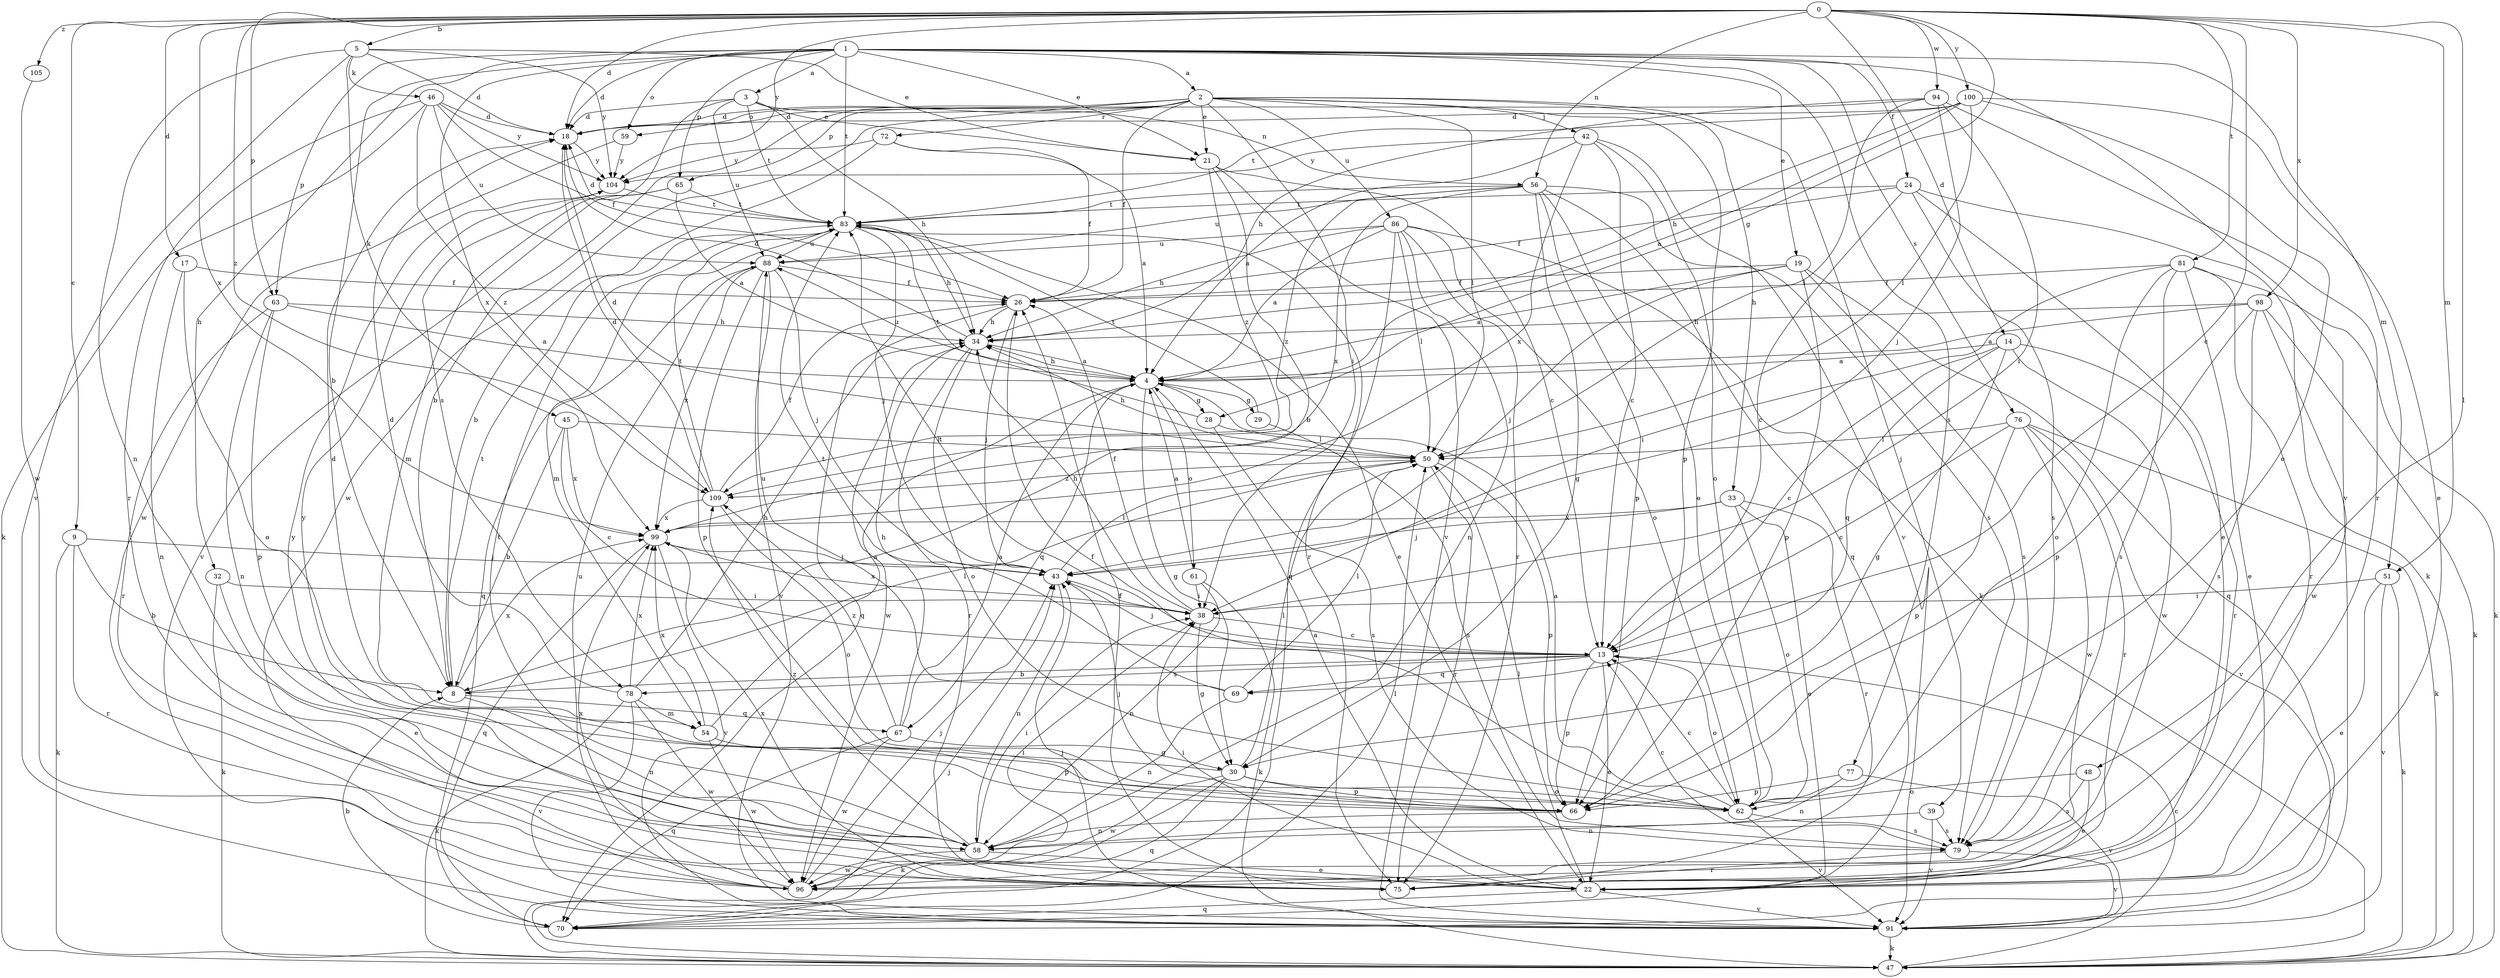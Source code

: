 strict digraph  {
0;
1;
2;
3;
4;
5;
8;
9;
13;
14;
17;
18;
19;
21;
22;
24;
26;
28;
29;
30;
32;
33;
34;
38;
39;
42;
43;
45;
46;
47;
48;
50;
51;
54;
56;
58;
59;
61;
62;
63;
65;
66;
67;
69;
70;
72;
75;
76;
77;
78;
79;
81;
83;
86;
88;
91;
94;
96;
98;
99;
100;
104;
105;
109;
0 -> 5  [label=b];
0 -> 9  [label=c];
0 -> 13  [label=c];
0 -> 14  [label=d];
0 -> 17  [label=d];
0 -> 18  [label=d];
0 -> 28  [label=g];
0 -> 48  [label=l];
0 -> 51  [label=m];
0 -> 56  [label=n];
0 -> 63  [label=p];
0 -> 81  [label=t];
0 -> 94  [label=w];
0 -> 98  [label=x];
0 -> 99  [label=x];
0 -> 100  [label=y];
0 -> 104  [label=y];
0 -> 105  [label=z];
0 -> 109  [label=z];
1 -> 2  [label=a];
1 -> 3  [label=a];
1 -> 8  [label=b];
1 -> 18  [label=d];
1 -> 19  [label=e];
1 -> 21  [label=e];
1 -> 24  [label=f];
1 -> 32  [label=h];
1 -> 51  [label=m];
1 -> 59  [label=o];
1 -> 63  [label=p];
1 -> 65  [label=p];
1 -> 76  [label=s];
1 -> 77  [label=s];
1 -> 83  [label=t];
1 -> 91  [label=v];
1 -> 99  [label=x];
2 -> 8  [label=b];
2 -> 18  [label=d];
2 -> 21  [label=e];
2 -> 26  [label=f];
2 -> 33  [label=h];
2 -> 38  [label=i];
2 -> 39  [label=j];
2 -> 42  [label=j];
2 -> 50  [label=l];
2 -> 59  [label=o];
2 -> 65  [label=p];
2 -> 66  [label=p];
2 -> 72  [label=r];
2 -> 86  [label=u];
2 -> 96  [label=w];
3 -> 18  [label=d];
3 -> 21  [label=e];
3 -> 34  [label=h];
3 -> 56  [label=n];
3 -> 78  [label=s];
3 -> 83  [label=t];
3 -> 88  [label=u];
4 -> 28  [label=g];
4 -> 29  [label=g];
4 -> 30  [label=g];
4 -> 34  [label=h];
4 -> 61  [label=o];
4 -> 67  [label=q];
4 -> 88  [label=u];
5 -> 18  [label=d];
5 -> 21  [label=e];
5 -> 45  [label=k];
5 -> 46  [label=k];
5 -> 58  [label=n];
5 -> 91  [label=v];
5 -> 104  [label=y];
8 -> 50  [label=l];
8 -> 58  [label=n];
8 -> 67  [label=q];
8 -> 83  [label=t];
8 -> 99  [label=x];
9 -> 8  [label=b];
9 -> 43  [label=j];
9 -> 47  [label=k];
9 -> 75  [label=r];
13 -> 8  [label=b];
13 -> 22  [label=e];
13 -> 43  [label=j];
13 -> 62  [label=o];
13 -> 66  [label=p];
13 -> 69  [label=q];
13 -> 78  [label=s];
13 -> 83  [label=t];
14 -> 4  [label=a];
14 -> 13  [label=c];
14 -> 30  [label=g];
14 -> 69  [label=q];
14 -> 75  [label=r];
14 -> 96  [label=w];
17 -> 26  [label=f];
17 -> 58  [label=n];
17 -> 62  [label=o];
18 -> 104  [label=y];
19 -> 4  [label=a];
19 -> 26  [label=f];
19 -> 43  [label=j];
19 -> 66  [label=p];
19 -> 70  [label=q];
19 -> 79  [label=s];
21 -> 8  [label=b];
21 -> 13  [label=c];
21 -> 91  [label=v];
21 -> 109  [label=z];
22 -> 4  [label=a];
22 -> 38  [label=i];
22 -> 50  [label=l];
22 -> 70  [label=q];
22 -> 91  [label=v];
22 -> 104  [label=y];
24 -> 13  [label=c];
24 -> 22  [label=e];
24 -> 26  [label=f];
24 -> 47  [label=k];
24 -> 79  [label=s];
24 -> 83  [label=t];
26 -> 34  [label=h];
26 -> 43  [label=j];
26 -> 70  [label=q];
28 -> 50  [label=l];
28 -> 79  [label=s];
28 -> 83  [label=t];
29 -> 79  [label=s];
29 -> 83  [label=t];
30 -> 18  [label=d];
30 -> 47  [label=k];
30 -> 50  [label=l];
30 -> 62  [label=o];
30 -> 66  [label=p];
30 -> 70  [label=q];
30 -> 96  [label=w];
32 -> 22  [label=e];
32 -> 38  [label=i];
32 -> 47  [label=k];
33 -> 22  [label=e];
33 -> 43  [label=j];
33 -> 62  [label=o];
33 -> 75  [label=r];
33 -> 99  [label=x];
34 -> 4  [label=a];
34 -> 18  [label=d];
34 -> 62  [label=o];
34 -> 75  [label=r];
34 -> 96  [label=w];
38 -> 13  [label=c];
38 -> 26  [label=f];
38 -> 30  [label=g];
38 -> 34  [label=h];
38 -> 99  [label=x];
39 -> 58  [label=n];
39 -> 79  [label=s];
39 -> 91  [label=v];
42 -> 4  [label=a];
42 -> 13  [label=c];
42 -> 62  [label=o];
42 -> 91  [label=v];
42 -> 99  [label=x];
42 -> 104  [label=y];
43 -> 38  [label=i];
43 -> 50  [label=l];
43 -> 58  [label=n];
45 -> 8  [label=b];
45 -> 13  [label=c];
45 -> 50  [label=l];
45 -> 99  [label=x];
46 -> 18  [label=d];
46 -> 26  [label=f];
46 -> 47  [label=k];
46 -> 75  [label=r];
46 -> 88  [label=u];
46 -> 104  [label=y];
46 -> 109  [label=z];
47 -> 13  [label=c];
47 -> 43  [label=j];
48 -> 22  [label=e];
48 -> 62  [label=o];
48 -> 79  [label=s];
50 -> 18  [label=d];
50 -> 34  [label=h];
50 -> 66  [label=p];
50 -> 75  [label=r];
50 -> 109  [label=z];
51 -> 22  [label=e];
51 -> 38  [label=i];
51 -> 47  [label=k];
51 -> 91  [label=v];
54 -> 4  [label=a];
54 -> 66  [label=p];
54 -> 96  [label=w];
54 -> 99  [label=x];
56 -> 30  [label=g];
56 -> 62  [label=o];
56 -> 66  [label=p];
56 -> 70  [label=q];
56 -> 79  [label=s];
56 -> 83  [label=t];
56 -> 88  [label=u];
56 -> 99  [label=x];
56 -> 109  [label=z];
58 -> 22  [label=e];
58 -> 38  [label=i];
58 -> 83  [label=t];
58 -> 96  [label=w];
58 -> 104  [label=y];
58 -> 109  [label=z];
59 -> 96  [label=w];
59 -> 104  [label=y];
61 -> 4  [label=a];
61 -> 38  [label=i];
61 -> 47  [label=k];
61 -> 58  [label=n];
62 -> 4  [label=a];
62 -> 13  [label=c];
62 -> 26  [label=f];
62 -> 79  [label=s];
62 -> 91  [label=v];
63 -> 4  [label=a];
63 -> 34  [label=h];
63 -> 58  [label=n];
63 -> 66  [label=p];
63 -> 75  [label=r];
65 -> 4  [label=a];
65 -> 54  [label=m];
65 -> 83  [label=t];
65 -> 91  [label=v];
66 -> 43  [label=j];
66 -> 58  [label=n];
67 -> 4  [label=a];
67 -> 30  [label=g];
67 -> 34  [label=h];
67 -> 70  [label=q];
67 -> 96  [label=w];
67 -> 109  [label=z];
69 -> 50  [label=l];
69 -> 58  [label=n];
69 -> 83  [label=t];
69 -> 88  [label=u];
70 -> 8  [label=b];
70 -> 50  [label=l];
72 -> 4  [label=a];
72 -> 8  [label=b];
72 -> 26  [label=f];
72 -> 104  [label=y];
75 -> 26  [label=f];
75 -> 99  [label=x];
76 -> 13  [label=c];
76 -> 47  [label=k];
76 -> 50  [label=l];
76 -> 66  [label=p];
76 -> 75  [label=r];
76 -> 91  [label=v];
76 -> 96  [label=w];
77 -> 58  [label=n];
77 -> 66  [label=p];
77 -> 91  [label=v];
78 -> 18  [label=d];
78 -> 34  [label=h];
78 -> 47  [label=k];
78 -> 54  [label=m];
78 -> 91  [label=v];
78 -> 96  [label=w];
78 -> 99  [label=x];
79 -> 13  [label=c];
79 -> 75  [label=r];
79 -> 91  [label=v];
81 -> 22  [label=e];
81 -> 26  [label=f];
81 -> 38  [label=i];
81 -> 47  [label=k];
81 -> 62  [label=o];
81 -> 75  [label=r];
81 -> 79  [label=s];
83 -> 18  [label=d];
83 -> 22  [label=e];
83 -> 34  [label=h];
83 -> 43  [label=j];
83 -> 54  [label=m];
83 -> 75  [label=r];
83 -> 88  [label=u];
86 -> 4  [label=a];
86 -> 34  [label=h];
86 -> 47  [label=k];
86 -> 50  [label=l];
86 -> 58  [label=n];
86 -> 62  [label=o];
86 -> 70  [label=q];
86 -> 75  [label=r];
86 -> 88  [label=u];
88 -> 26  [label=f];
88 -> 43  [label=j];
88 -> 66  [label=p];
88 -> 70  [label=q];
88 -> 91  [label=v];
88 -> 99  [label=x];
91 -> 43  [label=j];
91 -> 47  [label=k];
94 -> 18  [label=d];
94 -> 34  [label=h];
94 -> 38  [label=i];
94 -> 43  [label=j];
94 -> 50  [label=l];
94 -> 75  [label=r];
96 -> 38  [label=i];
96 -> 43  [label=j];
96 -> 88  [label=u];
96 -> 99  [label=x];
98 -> 4  [label=a];
98 -> 34  [label=h];
98 -> 47  [label=k];
98 -> 66  [label=p];
98 -> 79  [label=s];
98 -> 96  [label=w];
99 -> 43  [label=j];
99 -> 70  [label=q];
99 -> 91  [label=v];
100 -> 4  [label=a];
100 -> 18  [label=d];
100 -> 22  [label=e];
100 -> 34  [label=h];
100 -> 50  [label=l];
100 -> 62  [label=o];
100 -> 83  [label=t];
104 -> 83  [label=t];
105 -> 96  [label=w];
109 -> 18  [label=d];
109 -> 26  [label=f];
109 -> 62  [label=o];
109 -> 83  [label=t];
109 -> 99  [label=x];
}
